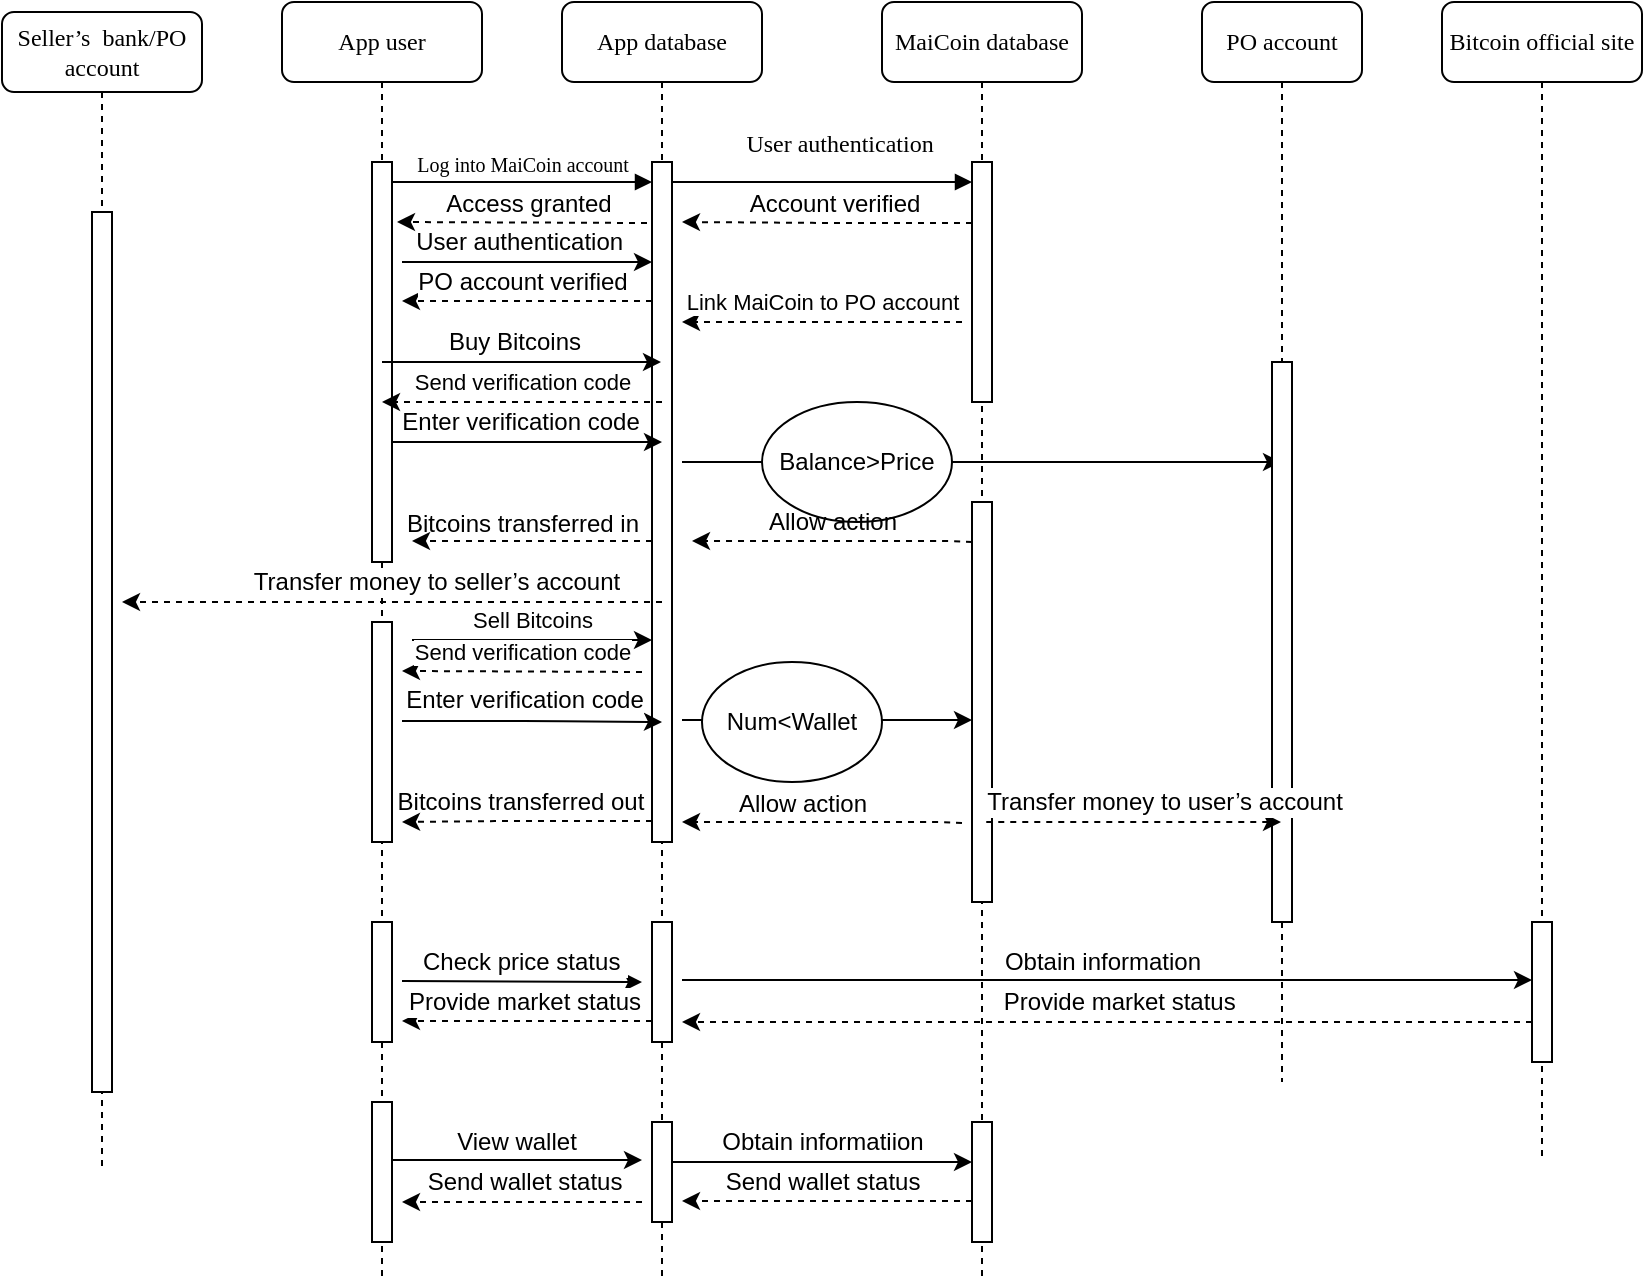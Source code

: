<mxfile version="10.7.7" type="device"><diagram name="Page-1" id="13e1069c-82ec-6db2-03f1-153e76fe0fe0"><mxGraphModel dx="2110" dy="582" grid="1" gridSize="10" guides="1" tooltips="1" connect="1" arrows="1" fold="1" page="1" pageScale="1" pageWidth="1100" pageHeight="850" background="#ffffff" math="0" shadow="0"><root><mxCell id="0"/><mxCell id="1" parent="0"/><mxCell id="TL-Xq8hKAh1xp1aEezAz-14" value="" style="endArrow=classic;html=1;" parent="1" target="7baba1c4bc27f4b0-4" edge="1"><mxGeometry width="50" height="50" relative="1" as="geometry"><mxPoint x="300" y="310" as="sourcePoint"/><mxPoint x="580" y="320" as="targetPoint"/><Array as="points"><mxPoint x="510" y="310"/><mxPoint x="560" y="310"/></Array></mxGeometry></mxCell><mxCell id="7baba1c4bc27f4b0-2" value="App database" style="shape=umlLifeline;perimeter=lifelinePerimeter;whiteSpace=wrap;html=1;container=1;collapsible=0;recursiveResize=0;outlineConnect=0;rounded=1;shadow=0;comic=0;labelBackgroundColor=none;strokeColor=#000000;strokeWidth=1;fillColor=#FFFFFF;fontFamily=Verdana;fontSize=12;fontColor=#000000;align=center;" parent="1" vertex="1"><mxGeometry x="240" y="80" width="100" height="640" as="geometry"/></mxCell><mxCell id="7baba1c4bc27f4b0-10" value="" style="html=1;points=[];perimeter=orthogonalPerimeter;rounded=0;shadow=0;comic=0;labelBackgroundColor=none;strokeColor=#000000;strokeWidth=1;fillColor=#FFFFFF;fontFamily=Verdana;fontSize=12;fontColor=#000000;align=center;" parent="7baba1c4bc27f4b0-2" vertex="1"><mxGeometry x="45" y="80" width="10" height="340" as="geometry"/></mxCell><mxCell id="TL-Xq8hKAh1xp1aEezAz-56" value="" style="rounded=0;whiteSpace=wrap;html=1;labelBackgroundColor=none;fontColor=#000000;" parent="7baba1c4bc27f4b0-2" vertex="1"><mxGeometry x="45" y="460" width="10" height="60" as="geometry"/></mxCell><mxCell id="TL-Xq8hKAh1xp1aEezAz-79" value="" style="endArrow=classic;html=1;dashed=1;fontColor=#000000;" parent="7baba1c4bc27f4b0-2" edge="1"><mxGeometry width="50" height="50" relative="1" as="geometry"><mxPoint x="40" y="600" as="sourcePoint"/><mxPoint x="-80" y="600" as="targetPoint"/></mxGeometry></mxCell><mxCell id="TL-Xq8hKAh1xp1aEezAz-80" value="Send wallet status" style="text;html=1;resizable=0;points=[];align=center;verticalAlign=middle;labelBackgroundColor=#ffffff;fontColor=#000000;" parent="TL-Xq8hKAh1xp1aEezAz-79" vertex="1" connectable="0"><mxGeometry x="-0.442" relative="1" as="geometry"><mxPoint x="-26" y="-10" as="offset"/></mxGeometry></mxCell><mxCell id="TL-Xq8hKAh1xp1aEezAz-2" value="" style="endArrow=classic;html=1;dashed=1;" parent="7baba1c4bc27f4b0-2" edge="1"><mxGeometry width="50" height="50" relative="1" as="geometry"><mxPoint x="205" y="110.5" as="sourcePoint"/><mxPoint x="60" y="110" as="targetPoint"/><Array as="points"><mxPoint x="135" y="110.5"/></Array></mxGeometry></mxCell><mxCell id="TL-Xq8hKAh1xp1aEezAz-5" value="Account verified" style="text;html=1;resizable=0;points=[];align=center;verticalAlign=middle;labelBackgroundColor=#ffffff;" parent="TL-Xq8hKAh1xp1aEezAz-2" vertex="1" connectable="0"><mxGeometry x="-0.148" y="2" relative="1" as="geometry"><mxPoint x="-7.5" y="-12" as="offset"/></mxGeometry></mxCell><mxCell id="TL-Xq8hKAh1xp1aEezAz-24" value="Sell Bitcoins" style="endArrow=classic;html=1;" parent="7baba1c4bc27f4b0-2" edge="1"><mxGeometry y="10" width="50" height="50" relative="1" as="geometry"><mxPoint x="-75" y="319" as="sourcePoint"/><mxPoint x="45" y="319" as="targetPoint"/><Array as="points"/><mxPoint as="offset"/></mxGeometry></mxCell><mxCell id="NhvkdYYpcWc4ugsPeQ0X-9" value="Send verification code" style="endArrow=classic;html=1;dashed=1;" parent="7baba1c4bc27f4b0-2" edge="1"><mxGeometry x="0.001" y="-10" width="50" height="50" relative="1" as="geometry"><mxPoint x="40" y="335" as="sourcePoint"/><mxPoint x="-80" y="334.5" as="targetPoint"/><Array as="points"/><mxPoint as="offset"/></mxGeometry></mxCell><mxCell id="7baba1c4bc27f4b0-3" value="MaiCoin database" style="shape=umlLifeline;perimeter=lifelinePerimeter;whiteSpace=wrap;html=1;container=1;collapsible=0;recursiveResize=0;outlineConnect=0;rounded=1;shadow=0;comic=0;labelBackgroundColor=none;strokeColor=#000000;strokeWidth=1;fillColor=#FFFFFF;fontFamily=Verdana;fontSize=12;fontColor=#000000;align=center;" parent="1" vertex="1"><mxGeometry x="400" y="80" width="100" height="640" as="geometry"/></mxCell><mxCell id="7baba1c4bc27f4b0-13" value="" style="html=1;points=[];perimeter=orthogonalPerimeter;rounded=0;shadow=0;comic=0;labelBackgroundColor=none;strokeColor=#000000;strokeWidth=1;fillColor=#FFFFFF;fontFamily=Verdana;fontSize=12;fontColor=#000000;align=center;" parent="7baba1c4bc27f4b0-3" vertex="1"><mxGeometry x="45" y="80" width="10" height="120" as="geometry"/></mxCell><mxCell id="TL-Xq8hKAh1xp1aEezAz-25" value="" style="rounded=0;whiteSpace=wrap;html=1;" parent="7baba1c4bc27f4b0-3" vertex="1"><mxGeometry x="45" y="250" width="10" height="200" as="geometry"/></mxCell><mxCell id="TL-Xq8hKAh1xp1aEezAz-37" value="" style="endArrow=classic;html=1;" parent="7baba1c4bc27f4b0-3" edge="1"><mxGeometry width="50" height="50" relative="1" as="geometry"><mxPoint x="-100" y="359" as="sourcePoint"/><mxPoint x="45" y="359" as="targetPoint"/></mxGeometry></mxCell><mxCell id="TL-Xq8hKAh1xp1aEezAz-39" value="" style="endArrow=classic;html=1;dashed=1;" parent="7baba1c4bc27f4b0-3" edge="1"><mxGeometry width="50" height="50" relative="1" as="geometry"><mxPoint x="40" y="410.5" as="sourcePoint"/><mxPoint x="-100" y="410" as="targetPoint"/><Array as="points"><mxPoint x="30" y="410"/></Array></mxGeometry></mxCell><mxCell id="TL-Xq8hKAh1xp1aEezAz-40" value="Allow action" style="text;html=1;resizable=0;points=[];align=center;verticalAlign=middle;labelBackgroundColor=#ffffff;" parent="TL-Xq8hKAh1xp1aEezAz-39" vertex="1" connectable="0"><mxGeometry x="-0.567" y="2" relative="1" as="geometry"><mxPoint x="-50" y="-11.5" as="offset"/></mxGeometry></mxCell><mxCell id="TL-Xq8hKAh1xp1aEezAz-16" value="Balance&amp;gt;Price" style="ellipse;whiteSpace=wrap;html=1;" parent="7baba1c4bc27f4b0-3" vertex="1"><mxGeometry x="-60" y="200" width="95" height="60" as="geometry"/></mxCell><mxCell id="TL-Xq8hKAh1xp1aEezAz-73" value="" style="rounded=0;whiteSpace=wrap;html=1;labelBackgroundColor=none;fontColor=#000000;" parent="7baba1c4bc27f4b0-3" vertex="1"><mxGeometry x="45" y="560" width="10" height="60" as="geometry"/></mxCell><mxCell id="TL-Xq8hKAh1xp1aEezAz-74" value="" style="endArrow=classic;html=1;fontColor=#000000;" parent="7baba1c4bc27f4b0-3" edge="1"><mxGeometry width="50" height="50" relative="1" as="geometry"><mxPoint x="-105" y="580" as="sourcePoint"/><mxPoint x="45" y="580" as="targetPoint"/></mxGeometry></mxCell><mxCell id="TL-Xq8hKAh1xp1aEezAz-75" value="Obtain informatiion" style="text;html=1;resizable=0;points=[];align=center;verticalAlign=middle;labelBackgroundColor=#ffffff;fontColor=#000000;" parent="TL-Xq8hKAh1xp1aEezAz-74" vertex="1" connectable="0"><mxGeometry x="0.394" relative="1" as="geometry"><mxPoint x="-29.5" y="-10" as="offset"/></mxGeometry></mxCell><mxCell id="TL-Xq8hKAh1xp1aEezAz-76" value="" style="endArrow=classic;html=1;fontColor=#000000;dashed=1;" parent="7baba1c4bc27f4b0-3" edge="1"><mxGeometry width="50" height="50" relative="1" as="geometry"><mxPoint x="45" y="599.5" as="sourcePoint"/><mxPoint x="-100" y="599.5" as="targetPoint"/></mxGeometry></mxCell><mxCell id="TL-Xq8hKAh1xp1aEezAz-77" value="Send wallet status" style="text;html=1;resizable=0;points=[];align=center;verticalAlign=middle;labelBackgroundColor=#ffffff;fontColor=#000000;" parent="TL-Xq8hKAh1xp1aEezAz-76" vertex="1" connectable="0"><mxGeometry x="-0.251" y="1" relative="1" as="geometry"><mxPoint x="-20.5" y="-10.5" as="offset"/></mxGeometry></mxCell><mxCell id="7baba1c4bc27f4b0-4" value="PO account" style="shape=umlLifeline;perimeter=lifelinePerimeter;whiteSpace=wrap;html=1;container=1;collapsible=0;recursiveResize=0;outlineConnect=0;rounded=1;shadow=0;comic=0;labelBackgroundColor=none;strokeColor=#000000;strokeWidth=1;fillColor=#FFFFFF;fontFamily=Verdana;fontSize=12;fontColor=#000000;align=center;" parent="1" vertex="1"><mxGeometry x="560" y="80" width="80" height="540" as="geometry"/></mxCell><mxCell id="7baba1c4bc27f4b0-16" value="" style="html=1;points=[];perimeter=orthogonalPerimeter;rounded=0;shadow=0;comic=0;labelBackgroundColor=none;strokeColor=#000000;strokeWidth=1;fillColor=#FFFFFF;fontFamily=Verdana;fontSize=12;fontColor=#000000;align=center;" parent="7baba1c4bc27f4b0-4" vertex="1"><mxGeometry x="35" y="180" width="10" height="280" as="geometry"/></mxCell><mxCell id="7baba1c4bc27f4b0-5" value="Bitcoin official site" style="shape=umlLifeline;perimeter=lifelinePerimeter;whiteSpace=wrap;html=1;container=1;collapsible=0;recursiveResize=0;outlineConnect=0;rounded=1;shadow=0;comic=0;labelBackgroundColor=none;strokeColor=#000000;strokeWidth=1;fillColor=#FFFFFF;fontFamily=Verdana;fontSize=12;fontColor=#000000;align=center;" parent="1" vertex="1"><mxGeometry x="680" y="80" width="100" height="580" as="geometry"/></mxCell><mxCell id="7baba1c4bc27f4b0-19" value="" style="html=1;points=[];perimeter=orthogonalPerimeter;rounded=0;shadow=0;comic=0;labelBackgroundColor=none;strokeColor=#000000;strokeWidth=1;fillColor=#FFFFFF;fontFamily=Verdana;fontSize=12;fontColor=#000000;align=center;" parent="7baba1c4bc27f4b0-5" vertex="1"><mxGeometry x="45" y="460" width="10" height="70" as="geometry"/></mxCell><mxCell id="7baba1c4bc27f4b0-8" value="App user" style="shape=umlLifeline;perimeter=lifelinePerimeter;whiteSpace=wrap;html=1;container=1;collapsible=0;recursiveResize=0;outlineConnect=0;rounded=1;shadow=0;comic=0;labelBackgroundColor=none;strokeColor=#000000;strokeWidth=1;fillColor=#FFFFFF;fontFamily=Verdana;fontSize=12;fontColor=#000000;align=center;" parent="1" vertex="1"><mxGeometry x="100" y="80" width="100" height="640" as="geometry"/></mxCell><mxCell id="7baba1c4bc27f4b0-9" value="" style="html=1;points=[];perimeter=orthogonalPerimeter;rounded=0;shadow=0;comic=0;labelBackgroundColor=none;strokeColor=#000000;strokeWidth=1;fillColor=#FFFFFF;fontFamily=Verdana;fontSize=12;fontColor=#000000;align=center;" parent="7baba1c4bc27f4b0-8" vertex="1"><mxGeometry x="45" y="80" width="10" height="200" as="geometry"/></mxCell><mxCell id="TL-Xq8hKAh1xp1aEezAz-36" value="" style="rounded=0;whiteSpace=wrap;html=1;" parent="7baba1c4bc27f4b0-8" vertex="1"><mxGeometry x="45" y="310" width="10" height="110" as="geometry"/></mxCell><mxCell id="TL-Xq8hKAh1xp1aEezAz-52" value="" style="rounded=0;whiteSpace=wrap;html=1;labelBackgroundColor=none;fontColor=#000000;" parent="7baba1c4bc27f4b0-8" vertex="1"><mxGeometry x="45" y="460" width="10" height="60" as="geometry"/></mxCell><mxCell id="7baba1c4bc27f4b0-11" value="&lt;font style=&quot;font-size: 10px&quot;&gt;Log into MaiCoin account&lt;/font&gt;" style="html=1;verticalAlign=bottom;endArrow=block;labelBackgroundColor=none;fontFamily=Verdana;fontSize=12;edgeStyle=elbowEdgeStyle;elbow=vertical;" parent="1" source="7baba1c4bc27f4b0-9" edge="1"><mxGeometry x="0.308" y="-20" relative="1" as="geometry"><mxPoint x="220" y="190" as="sourcePoint"/><mxPoint x="285" y="170" as="targetPoint"/><Array as="points"><mxPoint x="240" y="170"/><mxPoint x="220" y="180"/><mxPoint x="240" y="190"/><mxPoint x="230" y="200"/><mxPoint x="220" y="200"/></Array><mxPoint x="-20" y="-20" as="offset"/></mxGeometry></mxCell><mxCell id="7baba1c4bc27f4b0-14" value="User authentication&amp;nbsp;" style="html=1;verticalAlign=bottom;endArrow=block;labelBackgroundColor=none;fontFamily=Verdana;fontSize=12;edgeStyle=elbowEdgeStyle;elbow=vertical;" parent="1" source="7baba1c4bc27f4b0-10" edge="1"><mxGeometry x="0.133" y="10" relative="1" as="geometry"><mxPoint x="370" y="200" as="sourcePoint"/><mxPoint x="445" y="170" as="targetPoint"/><Array as="points"><mxPoint x="380" y="170"/><mxPoint x="320" y="200"/></Array><mxPoint as="offset"/></mxGeometry></mxCell><mxCell id="TL-Xq8hKAh1xp1aEezAz-7" value="" style="endArrow=classic;html=1;" parent="1" edge="1"><mxGeometry width="50" height="50" relative="1" as="geometry"><mxPoint x="160" y="210" as="sourcePoint"/><mxPoint x="285" y="210" as="targetPoint"/></mxGeometry></mxCell><mxCell id="TL-Xq8hKAh1xp1aEezAz-9" value="User authentication&amp;nbsp;" style="text;html=1;resizable=0;points=[];align=center;verticalAlign=middle;labelBackgroundColor=#ffffff;" parent="TL-Xq8hKAh1xp1aEezAz-7" vertex="1" connectable="0"><mxGeometry x="0.189" y="-4" relative="1" as="geometry"><mxPoint x="-14.5" y="-14" as="offset"/></mxGeometry></mxCell><mxCell id="TL-Xq8hKAh1xp1aEezAz-10" value="Link MaiCoin to PO account" style="endArrow=classic;html=1;dashed=1;" parent="1" edge="1"><mxGeometry x="0.001" y="-10" width="50" height="50" relative="1" as="geometry"><mxPoint x="440" y="240" as="sourcePoint"/><mxPoint x="300" y="240" as="targetPoint"/><Array as="points"/><mxPoint as="offset"/></mxGeometry></mxCell><mxCell id="TL-Xq8hKAh1xp1aEezAz-19" value="" style="endArrow=classic;html=1;dashed=1;" parent="1" edge="1"><mxGeometry width="50" height="50" relative="1" as="geometry"><mxPoint x="445" y="350" as="sourcePoint"/><mxPoint x="305" y="349.5" as="targetPoint"/><Array as="points"><mxPoint x="435" y="349.5"/></Array></mxGeometry></mxCell><mxCell id="TL-Xq8hKAh1xp1aEezAz-21" value="Allow action" style="text;html=1;resizable=0;points=[];align=center;verticalAlign=middle;labelBackgroundColor=none;" parent="TL-Xq8hKAh1xp1aEezAz-19" vertex="1" connectable="0"><mxGeometry x="-0.567" y="2" relative="1" as="geometry"><mxPoint x="-40" y="-12" as="offset"/></mxGeometry></mxCell><mxCell id="TL-Xq8hKAh1xp1aEezAz-29" value="Num&amp;lt;Wallet" style="ellipse;whiteSpace=wrap;html=1;" parent="1" vertex="1"><mxGeometry x="310" y="410" width="90" height="60" as="geometry"/></mxCell><mxCell id="TL-Xq8hKAh1xp1aEezAz-31" value="Seller’s &amp;nbsp;bank/PO account" style="shape=umlLifeline;perimeter=lifelinePerimeter;whiteSpace=wrap;html=1;container=1;collapsible=0;recursiveResize=0;outlineConnect=0;rounded=1;shadow=0;comic=0;labelBackgroundColor=none;strokeColor=#000000;strokeWidth=1;fillColor=#FFFFFF;fontFamily=Verdana;fontSize=12;fontColor=#000000;align=center;size=40;" parent="1" vertex="1"><mxGeometry x="-40" y="85" width="100" height="580" as="geometry"/></mxCell><mxCell id="TL-Xq8hKAh1xp1aEezAz-32" value="" style="html=1;points=[];perimeter=orthogonalPerimeter;rounded=0;shadow=0;comic=0;labelBackgroundColor=none;strokeColor=#000000;strokeWidth=1;fillColor=#FFFFFF;fontFamily=Verdana;fontSize=12;fontColor=#000000;align=center;" parent="TL-Xq8hKAh1xp1aEezAz-31" vertex="1"><mxGeometry x="45" y="100" width="10" height="440" as="geometry"/></mxCell><mxCell id="TL-Xq8hKAh1xp1aEezAz-20" value="" style="endArrow=classic;html=1;dashed=1;exitX=0.5;exitY=0.647;exitDx=0;exitDy=0;exitPerimeter=0;" parent="1" source="7baba1c4bc27f4b0-10" edge="1"><mxGeometry width="50" height="50" relative="1" as="geometry"><mxPoint x="285" y="379.5" as="sourcePoint"/><mxPoint x="20" y="380" as="targetPoint"/><Array as="points"><mxPoint x="170" y="380"/></Array></mxGeometry></mxCell><mxCell id="TL-Xq8hKAh1xp1aEezAz-23" value="Transfer money to&amp;nbsp;seller’s account" style="text;html=1;resizable=0;points=[];align=center;verticalAlign=middle;labelBackgroundColor=#ffffff;" parent="TL-Xq8hKAh1xp1aEezAz-20" vertex="1" connectable="0"><mxGeometry x="-0.46" y="3" relative="1" as="geometry"><mxPoint x="-40.5" y="-13" as="offset"/></mxGeometry></mxCell><mxCell id="TL-Xq8hKAh1xp1aEezAz-53" value="" style="endArrow=classic;html=1;fontColor=#000000;" parent="1" edge="1"><mxGeometry width="50" height="50" relative="1" as="geometry"><mxPoint x="160" y="569.5" as="sourcePoint"/><mxPoint x="280" y="570" as="targetPoint"/></mxGeometry></mxCell><mxCell id="TL-Xq8hKAh1xp1aEezAz-55" value="Check price status&amp;nbsp;" style="text;html=1;resizable=0;points=[];align=center;verticalAlign=middle;labelBackgroundColor=#ffffff;fontColor=#000000;" parent="TL-Xq8hKAh1xp1aEezAz-53" vertex="1" connectable="0"><mxGeometry x="0.137" y="2" relative="1" as="geometry"><mxPoint x="-7.5" y="-8" as="offset"/></mxGeometry></mxCell><mxCell id="TL-Xq8hKAh1xp1aEezAz-57" value="" style="endArrow=classic;html=1;fontColor=#000000;dashed=1;" parent="1" source="7baba1c4bc27f4b0-19" edge="1"><mxGeometry width="50" height="50" relative="1" as="geometry"><mxPoint x="720" y="609.5" as="sourcePoint"/><mxPoint x="300" y="590" as="targetPoint"/><Array as="points"><mxPoint x="640" y="590"/><mxPoint x="430" y="590"/></Array></mxGeometry></mxCell><mxCell id="TL-Xq8hKAh1xp1aEezAz-63" value="Provide market status&amp;nbsp;" style="text;html=1;resizable=0;points=[];align=center;verticalAlign=middle;labelBackgroundColor=#ffffff;fontColor=#000000;" parent="TL-Xq8hKAh1xp1aEezAz-57" vertex="1" connectable="0"><mxGeometry x="0.56" relative="1" as="geometry"><mxPoint x="126" y="-10" as="offset"/></mxGeometry></mxCell><mxCell id="TL-Xq8hKAh1xp1aEezAz-64" value="" style="endArrow=classic;html=1;dashed=1;fontColor=#000000;" parent="1" edge="1"><mxGeometry width="50" height="50" relative="1" as="geometry"><mxPoint x="285" y="589.5" as="sourcePoint"/><mxPoint x="160" y="589.5" as="targetPoint"/></mxGeometry></mxCell><mxCell id="TL-Xq8hKAh1xp1aEezAz-65" value="Provide market status" style="text;html=1;resizable=0;points=[];align=center;verticalAlign=middle;labelBackgroundColor=#ffffff;fontColor=#000000;" parent="TL-Xq8hKAh1xp1aEezAz-64" vertex="1" connectable="0"><mxGeometry x="-0.311" y="-1" relative="1" as="geometry"><mxPoint x="-21.5" y="-8.5" as="offset"/></mxGeometry></mxCell><mxCell id="TL-Xq8hKAh1xp1aEezAz-66" value="" style="rounded=0;whiteSpace=wrap;html=1;labelBackgroundColor=none;fontColor=#000000;" parent="1" vertex="1"><mxGeometry x="145" y="630" width="10" height="70" as="geometry"/></mxCell><mxCell id="TL-Xq8hKAh1xp1aEezAz-68" value="" style="endArrow=classic;html=1;dashed=1;fontColor=#000000;" parent="1" edge="1"><mxGeometry width="50" height="50" relative="1" as="geometry"><mxPoint x="285" y="229.5" as="sourcePoint"/><mxPoint x="160" y="229.5" as="targetPoint"/></mxGeometry></mxCell><mxCell id="TL-Xq8hKAh1xp1aEezAz-69" value="PO account verified" style="text;html=1;resizable=0;points=[];align=center;verticalAlign=middle;labelBackgroundColor=#ffffff;fontColor=#000000;" parent="TL-Xq8hKAh1xp1aEezAz-68" vertex="1" connectable="0"><mxGeometry x="-0.761" y="2" relative="1" as="geometry"><mxPoint x="-50" y="-11.5" as="offset"/></mxGeometry></mxCell><mxCell id="TL-Xq8hKAh1xp1aEezAz-70" value="" style="rounded=0;whiteSpace=wrap;html=1;labelBackgroundColor=none;fontColor=#000000;" parent="1" vertex="1"><mxGeometry x="285" y="640" width="10" height="50" as="geometry"/></mxCell><mxCell id="TL-Xq8hKAh1xp1aEezAz-71" value="" style="endArrow=classic;html=1;fontColor=#000000;" parent="1" edge="1"><mxGeometry width="50" height="50" relative="1" as="geometry"><mxPoint x="155.0" y="659" as="sourcePoint"/><mxPoint x="280" y="659" as="targetPoint"/></mxGeometry></mxCell><mxCell id="TL-Xq8hKAh1xp1aEezAz-72" value="View wallet" style="text;html=1;resizable=0;points=[];align=center;verticalAlign=middle;labelBackgroundColor=#ffffff;fontColor=#000000;" parent="TL-Xq8hKAh1xp1aEezAz-71" vertex="1" connectable="0"><mxGeometry x="-0.055" y="-3" relative="1" as="geometry"><mxPoint x="3" y="-12.5" as="offset"/></mxGeometry></mxCell><mxCell id="TL-Xq8hKAh1xp1aEezAz-81" value="" style="endArrow=classic;html=1;fontColor=#000000;" parent="1" edge="1"><mxGeometry width="50" height="50" relative="1" as="geometry"><mxPoint x="300" y="569" as="sourcePoint"/><mxPoint x="725" y="569" as="targetPoint"/></mxGeometry></mxCell><mxCell id="TL-Xq8hKAh1xp1aEezAz-82" value="Obtain information" style="text;html=1;resizable=0;points=[];align=center;verticalAlign=middle;labelBackgroundColor=#ffffff;fontColor=#000000;" parent="TL-Xq8hKAh1xp1aEezAz-81" vertex="1" connectable="0"><mxGeometry x="0.474" y="-2" relative="1" as="geometry"><mxPoint x="-103.5" y="-11" as="offset"/></mxGeometry></mxCell><mxCell id="TL-Xq8hKAh1xp1aEezAz-4" value="" style="endArrow=classic;html=1;dashed=1;" parent="1" edge="1"><mxGeometry width="50" height="50" relative="1" as="geometry"><mxPoint x="282.5" y="190.5" as="sourcePoint"/><mxPoint x="157.5" y="190" as="targetPoint"/></mxGeometry></mxCell><mxCell id="TL-Xq8hKAh1xp1aEezAz-6" value="Access granted" style="text;html=1;resizable=0;points=[];align=center;verticalAlign=middle;labelBackgroundColor=#ffffff;" parent="TL-Xq8hKAh1xp1aEezAz-4" vertex="1" connectable="0"><mxGeometry x="0.106" y="-1" relative="1" as="geometry"><mxPoint x="9.5" y="-8.5" as="offset"/></mxGeometry></mxCell><mxCell id="TL-Xq8hKAh1xp1aEezAz-12" value="" style="endArrow=classic;html=1;" parent="1" source="7baba1c4bc27f4b0-8" target="7baba1c4bc27f4b0-2" edge="1"><mxGeometry width="50" height="50" relative="1" as="geometry"><mxPoint x="165" y="320" as="sourcePoint"/><mxPoint x="285" y="321" as="targetPoint"/><Array as="points"><mxPoint x="220" y="260"/></Array></mxGeometry></mxCell><mxCell id="TL-Xq8hKAh1xp1aEezAz-13" value="Buy Bitcoins" style="text;html=1;resizable=0;points=[];align=center;verticalAlign=middle;labelBackgroundColor=#ffffff;" parent="TL-Xq8hKAh1xp1aEezAz-12" vertex="1" connectable="0"><mxGeometry x="0.139" y="-2" relative="1" as="geometry"><mxPoint x="-13.5" y="-12.5" as="offset"/></mxGeometry></mxCell><mxCell id="NhvkdYYpcWc4ugsPeQ0X-3" value="Send verification code" style="endArrow=classic;html=1;dashed=1;" parent="1" edge="1"><mxGeometry x="0.001" y="-10" width="50" height="50" relative="1" as="geometry"><mxPoint x="290" y="280" as="sourcePoint"/><mxPoint x="150" y="280" as="targetPoint"/><Array as="points"/><mxPoint as="offset"/></mxGeometry></mxCell><mxCell id="NhvkdYYpcWc4ugsPeQ0X-4" value="" style="endArrow=classic;html=1;" parent="1" edge="1"><mxGeometry width="50" height="50" relative="1" as="geometry"><mxPoint x="155" y="300" as="sourcePoint"/><mxPoint x="290" y="300" as="targetPoint"/><Array as="points"><mxPoint x="225.51" y="300"/></Array></mxGeometry></mxCell><mxCell id="NhvkdYYpcWc4ugsPeQ0X-5" value="Enter verification code" style="text;html=1;resizable=0;points=[];align=center;verticalAlign=middle;labelBackgroundColor=#ffffff;" parent="NhvkdYYpcWc4ugsPeQ0X-4" vertex="1" connectable="0"><mxGeometry x="0.139" y="-2" relative="1" as="geometry"><mxPoint x="-13.5" y="-12.5" as="offset"/></mxGeometry></mxCell><mxCell id="TL-Xq8hKAh1xp1aEezAz-43" value="" style="endArrow=classic;html=1;dashed=1;" parent="1" edge="1"><mxGeometry width="50" height="50" relative="1" as="geometry"><mxPoint x="285" y="349.5" as="sourcePoint"/><mxPoint x="165" y="349.5" as="targetPoint"/><Array as="points"><mxPoint x="240" y="349.5"/><mxPoint x="210" y="349.5"/></Array></mxGeometry></mxCell><mxCell id="TL-Xq8hKAh1xp1aEezAz-44" value="Bitcoins transferred in" style="text;html=1;resizable=0;points=[];align=center;verticalAlign=middle;labelBackgroundColor=none;" parent="TL-Xq8hKAh1xp1aEezAz-43" vertex="1" connectable="0"><mxGeometry x="-0.501" y="2" relative="1" as="geometry"><mxPoint x="-35" y="-11" as="offset"/></mxGeometry></mxCell><mxCell id="NhvkdYYpcWc4ugsPeQ0X-10" value="" style="endArrow=classic;html=1;" parent="1" edge="1"><mxGeometry width="50" height="50" relative="1" as="geometry"><mxPoint x="160" y="439.5" as="sourcePoint"/><mxPoint x="290" y="440" as="targetPoint"/><Array as="points"><mxPoint x="230.51" y="439.5"/></Array></mxGeometry></mxCell><mxCell id="NhvkdYYpcWc4ugsPeQ0X-11" value="Enter verification code" style="text;html=1;resizable=0;points=[];align=center;verticalAlign=middle;labelBackgroundColor=#ffffff;" parent="NhvkdYYpcWc4ugsPeQ0X-10" vertex="1" connectable="0"><mxGeometry x="0.139" y="-2" relative="1" as="geometry"><mxPoint x="-13.5" y="-12.5" as="offset"/></mxGeometry></mxCell><mxCell id="TL-Xq8hKAh1xp1aEezAz-45" value="" style="endArrow=classic;html=1;dashed=1;" parent="1" edge="1"><mxGeometry width="50" height="50" relative="1" as="geometry"><mxPoint x="285" y="489.5" as="sourcePoint"/><mxPoint x="160" y="490" as="targetPoint"/><Array as="points"><mxPoint x="210" y="489.5"/></Array></mxGeometry></mxCell><mxCell id="TL-Xq8hKAh1xp1aEezAz-46" value="Bitcoins transferred out" style="text;html=1;resizable=0;points=[];align=center;verticalAlign=middle;labelBackgroundColor=none;fontColor=#000000;" parent="TL-Xq8hKAh1xp1aEezAz-45" vertex="1" connectable="0"><mxGeometry x="-0.501" y="2" relative="1" as="geometry"><mxPoint x="-35" y="-12" as="offset"/></mxGeometry></mxCell><mxCell id="TL-Xq8hKAh1xp1aEezAz-41" value="" style="endArrow=none;dashed=1;html=1;startArrow=classic;startFill=1;" parent="1" source="7baba1c4bc27f4b0-4" target="7baba1c4bc27f4b0-3" edge="1"><mxGeometry width="50" height="50" relative="1" as="geometry"><mxPoint x="575" y="520" as="sourcePoint"/><mxPoint x="260" y="520" as="targetPoint"/><Array as="points"><mxPoint x="570" y="490"/></Array></mxGeometry></mxCell><mxCell id="TL-Xq8hKAh1xp1aEezAz-51" value="Transfer money to user’s account" style="text;html=1;resizable=0;points=[];align=center;verticalAlign=middle;labelBackgroundColor=#ffffff;fontColor=#000000;" parent="TL-Xq8hKAh1xp1aEezAz-41" vertex="1" connectable="0"><mxGeometry x="0.02" y="-2" relative="1" as="geometry"><mxPoint x="17.5" y="-8" as="offset"/></mxGeometry></mxCell></root></mxGraphModel></diagram></mxfile>